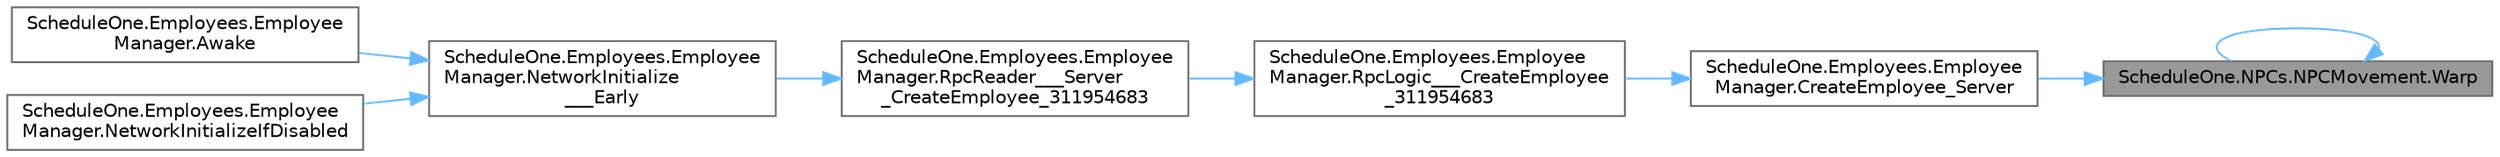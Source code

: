digraph "ScheduleOne.NPCs.NPCMovement.Warp"
{
 // LATEX_PDF_SIZE
  bgcolor="transparent";
  edge [fontname=Helvetica,fontsize=10,labelfontname=Helvetica,labelfontsize=10];
  node [fontname=Helvetica,fontsize=10,shape=box,height=0.2,width=0.4];
  rankdir="RL";
  Node1 [id="Node000001",label="ScheduleOne.NPCs.NPCMovement.Warp",height=0.2,width=0.4,color="gray40", fillcolor="grey60", style="filled", fontcolor="black",tooltip=" "];
  Node1 -> Node2 [id="edge1_Node000001_Node000002",dir="back",color="steelblue1",style="solid",tooltip=" "];
  Node2 [id="Node000002",label="ScheduleOne.Employees.Employee\lManager.CreateEmployee_Server",height=0.2,width=0.4,color="grey40", fillcolor="white", style="filled",URL="$class_schedule_one_1_1_employees_1_1_employee_manager.html#ad254e96a805a1f4aa6cf7eb5795847d2",tooltip=" "];
  Node2 -> Node3 [id="edge2_Node000002_Node000003",dir="back",color="steelblue1",style="solid",tooltip=" "];
  Node3 [id="Node000003",label="ScheduleOne.Employees.Employee\lManager.RpcLogic___CreateEmployee\l_311954683",height=0.2,width=0.4,color="grey40", fillcolor="white", style="filled",URL="$class_schedule_one_1_1_employees_1_1_employee_manager.html#a9218ea027155196038ca0d957d793515",tooltip=" "];
  Node3 -> Node4 [id="edge3_Node000003_Node000004",dir="back",color="steelblue1",style="solid",tooltip=" "];
  Node4 [id="Node000004",label="ScheduleOne.Employees.Employee\lManager.RpcReader___Server\l_CreateEmployee_311954683",height=0.2,width=0.4,color="grey40", fillcolor="white", style="filled",URL="$class_schedule_one_1_1_employees_1_1_employee_manager.html#a25d83caa5f30d1416d9b6987d0c8e52c",tooltip=" "];
  Node4 -> Node5 [id="edge4_Node000004_Node000005",dir="back",color="steelblue1",style="solid",tooltip=" "];
  Node5 [id="Node000005",label="ScheduleOne.Employees.Employee\lManager.NetworkInitialize\l___Early",height=0.2,width=0.4,color="grey40", fillcolor="white", style="filled",URL="$class_schedule_one_1_1_employees_1_1_employee_manager.html#a72b26ce92b75ed52f37d5363001334ec",tooltip=" "];
  Node5 -> Node6 [id="edge5_Node000005_Node000006",dir="back",color="steelblue1",style="solid",tooltip=" "];
  Node6 [id="Node000006",label="ScheduleOne.Employees.Employee\lManager.Awake",height=0.2,width=0.4,color="grey40", fillcolor="white", style="filled",URL="$class_schedule_one_1_1_employees_1_1_employee_manager.html#a0d7b369e7309f5fd88bf935a9d197273",tooltip=" "];
  Node5 -> Node7 [id="edge6_Node000005_Node000007",dir="back",color="steelblue1",style="solid",tooltip=" "];
  Node7 [id="Node000007",label="ScheduleOne.Employees.Employee\lManager.NetworkInitializeIfDisabled",height=0.2,width=0.4,color="grey40", fillcolor="white", style="filled",URL="$class_schedule_one_1_1_employees_1_1_employee_manager.html#a50e1c7e1e3f527498c7d50f22382ad13",tooltip=" "];
  Node1 -> Node1 [id="edge7_Node000001_Node000001",dir="back",color="steelblue1",style="solid",tooltip=" "];
}
